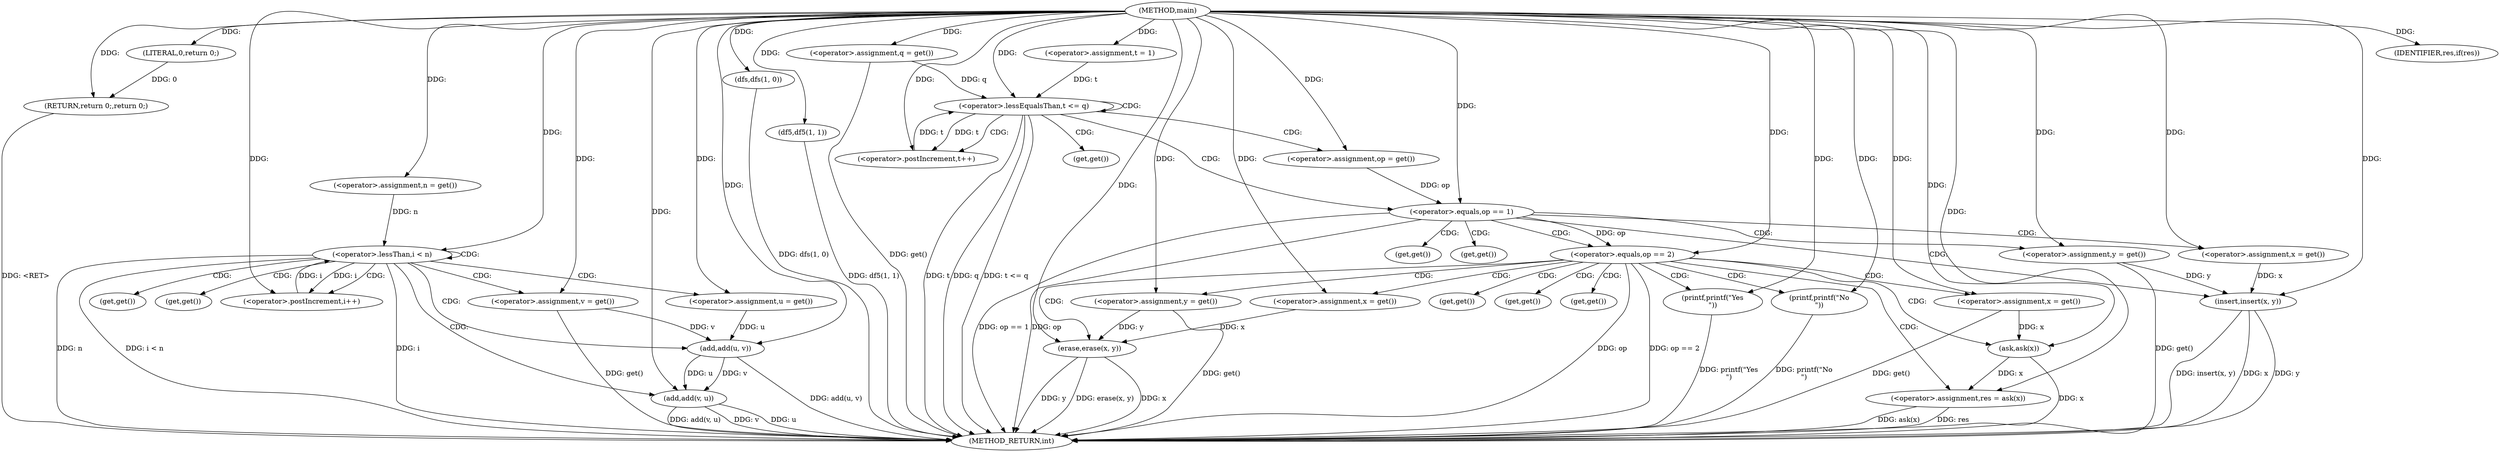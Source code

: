 digraph "main" {  
"1001041" [label = "(METHOD,main)" ]
"1001152" [label = "(METHOD_RETURN,int)" ]
"1001150" [label = "(RETURN,return 0;,return 0;)" ]
"1001044" [label = "(<operator>.assignment,n = get())" ]
"1001047" [label = "(<operator>.assignment,q = get())" ]
"1001057" [label = "(<operator>.lessThan,i < n)" ]
"1001060" [label = "(<operator>.postIncrement,i++)" ]
"1001078" [label = "(dfs,dfs(1, 0))" ]
"1001081" [label = "(df5,df5(1, 1))" ]
"1001086" [label = "(<operator>.assignment,t = 1)" ]
"1001089" [label = "(<operator>.lessEqualsThan,t <= q)" ]
"1001092" [label = "(<operator>.postIncrement,t++)" ]
"1001151" [label = "(LITERAL,0,return 0;)" ]
"1001063" [label = "(<operator>.assignment,u = get())" ]
"1001096" [label = "(<operator>.assignment,op = get())" ]
"1001067" [label = "(<operator>.assignment,v = get())" ]
"1001100" [label = "(<operator>.equals,op == 1)" ]
"1001071" [label = "(add,add(u, v))" ]
"1001074" [label = "(add,add(v, u))" ]
"1001105" [label = "(<operator>.assignment,x = get())" ]
"1001109" [label = "(<operator>.assignment,y = get())" ]
"1001112" [label = "(insert,insert(x, y))" ]
"1001117" [label = "(<operator>.equals,op == 2)" ]
"1001122" [label = "(<operator>.assignment,x = get())" ]
"1001126" [label = "(<operator>.assignment,y = get())" ]
"1001129" [label = "(erase,erase(x, y))" ]
"1001135" [label = "(<operator>.assignment,x = get())" ]
"1001139" [label = "(<operator>.assignment,res = ask(x))" ]
"1001144" [label = "(IDENTIFIER,res,if(res))" ]
"1001145" [label = "(printf,printf(\"Yes\n\"))" ]
"1001141" [label = "(ask,ask(x))" ]
"1001148" [label = "(printf,printf(\"No\n\"))" ]
"1001065" [label = "(get,get())" ]
"1001098" [label = "(get,get())" ]
"1001069" [label = "(get,get())" ]
"1001107" [label = "(get,get())" ]
"1001111" [label = "(get,get())" ]
"1001124" [label = "(get,get())" ]
"1001128" [label = "(get,get())" ]
"1001137" [label = "(get,get())" ]
  "1001047" -> "1001152"  [ label = "DDG: get()"] 
  "1001057" -> "1001152"  [ label = "DDG: i"] 
  "1001057" -> "1001152"  [ label = "DDG: n"] 
  "1001057" -> "1001152"  [ label = "DDG: i < n"] 
  "1001078" -> "1001152"  [ label = "DDG: dfs(1, 0)"] 
  "1001081" -> "1001152"  [ label = "DDG: df5(1, 1)"] 
  "1001089" -> "1001152"  [ label = "DDG: t"] 
  "1001089" -> "1001152"  [ label = "DDG: q"] 
  "1001089" -> "1001152"  [ label = "DDG: t <= q"] 
  "1001100" -> "1001152"  [ label = "DDG: op"] 
  "1001100" -> "1001152"  [ label = "DDG: op == 1"] 
  "1001117" -> "1001152"  [ label = "DDG: op"] 
  "1001117" -> "1001152"  [ label = "DDG: op == 2"] 
  "1001135" -> "1001152"  [ label = "DDG: get()"] 
  "1001139" -> "1001152"  [ label = "DDG: res"] 
  "1001141" -> "1001152"  [ label = "DDG: x"] 
  "1001139" -> "1001152"  [ label = "DDG: ask(x)"] 
  "1001148" -> "1001152"  [ label = "DDG: printf(\"No\n\")"] 
  "1001145" -> "1001152"  [ label = "DDG: printf(\"Yes\n\")"] 
  "1001126" -> "1001152"  [ label = "DDG: get()"] 
  "1001129" -> "1001152"  [ label = "DDG: x"] 
  "1001129" -> "1001152"  [ label = "DDG: y"] 
  "1001129" -> "1001152"  [ label = "DDG: erase(x, y)"] 
  "1001109" -> "1001152"  [ label = "DDG: get()"] 
  "1001112" -> "1001152"  [ label = "DDG: x"] 
  "1001112" -> "1001152"  [ label = "DDG: y"] 
  "1001112" -> "1001152"  [ label = "DDG: insert(x, y)"] 
  "1001067" -> "1001152"  [ label = "DDG: get()"] 
  "1001071" -> "1001152"  [ label = "DDG: add(u, v)"] 
  "1001074" -> "1001152"  [ label = "DDG: v"] 
  "1001074" -> "1001152"  [ label = "DDG: u"] 
  "1001074" -> "1001152"  [ label = "DDG: add(v, u)"] 
  "1001150" -> "1001152"  [ label = "DDG: <RET>"] 
  "1001151" -> "1001150"  [ label = "DDG: 0"] 
  "1001041" -> "1001150"  [ label = "DDG: "] 
  "1001041" -> "1001044"  [ label = "DDG: "] 
  "1001041" -> "1001047"  [ label = "DDG: "] 
  "1001041" -> "1001086"  [ label = "DDG: "] 
  "1001041" -> "1001151"  [ label = "DDG: "] 
  "1001060" -> "1001057"  [ label = "DDG: i"] 
  "1001041" -> "1001057"  [ label = "DDG: "] 
  "1001044" -> "1001057"  [ label = "DDG: n"] 
  "1001057" -> "1001060"  [ label = "DDG: i"] 
  "1001041" -> "1001060"  [ label = "DDG: "] 
  "1001041" -> "1001063"  [ label = "DDG: "] 
  "1001041" -> "1001078"  [ label = "DDG: "] 
  "1001041" -> "1001081"  [ label = "DDG: "] 
  "1001086" -> "1001089"  [ label = "DDG: t"] 
  "1001092" -> "1001089"  [ label = "DDG: t"] 
  "1001041" -> "1001089"  [ label = "DDG: "] 
  "1001047" -> "1001089"  [ label = "DDG: q"] 
  "1001089" -> "1001092"  [ label = "DDG: t"] 
  "1001041" -> "1001092"  [ label = "DDG: "] 
  "1001041" -> "1001096"  [ label = "DDG: "] 
  "1001041" -> "1001067"  [ label = "DDG: "] 
  "1001096" -> "1001100"  [ label = "DDG: op"] 
  "1001041" -> "1001100"  [ label = "DDG: "] 
  "1001041" -> "1001105"  [ label = "DDG: "] 
  "1001041" -> "1001109"  [ label = "DDG: "] 
  "1001063" -> "1001071"  [ label = "DDG: u"] 
  "1001041" -> "1001071"  [ label = "DDG: "] 
  "1001067" -> "1001071"  [ label = "DDG: v"] 
  "1001071" -> "1001074"  [ label = "DDG: v"] 
  "1001041" -> "1001074"  [ label = "DDG: "] 
  "1001071" -> "1001074"  [ label = "DDG: u"] 
  "1001105" -> "1001112"  [ label = "DDG: x"] 
  "1001041" -> "1001112"  [ label = "DDG: "] 
  "1001109" -> "1001112"  [ label = "DDG: y"] 
  "1001100" -> "1001117"  [ label = "DDG: op"] 
  "1001041" -> "1001117"  [ label = "DDG: "] 
  "1001041" -> "1001122"  [ label = "DDG: "] 
  "1001041" -> "1001126"  [ label = "DDG: "] 
  "1001122" -> "1001129"  [ label = "DDG: x"] 
  "1001041" -> "1001129"  [ label = "DDG: "] 
  "1001126" -> "1001129"  [ label = "DDG: y"] 
  "1001041" -> "1001135"  [ label = "DDG: "] 
  "1001141" -> "1001139"  [ label = "DDG: x"] 
  "1001041" -> "1001139"  [ label = "DDG: "] 
  "1001041" -> "1001144"  [ label = "DDG: "] 
  "1001135" -> "1001141"  [ label = "DDG: x"] 
  "1001041" -> "1001141"  [ label = "DDG: "] 
  "1001041" -> "1001145"  [ label = "DDG: "] 
  "1001041" -> "1001148"  [ label = "DDG: "] 
  "1001057" -> "1001057"  [ label = "CDG: "] 
  "1001057" -> "1001067"  [ label = "CDG: "] 
  "1001057" -> "1001069"  [ label = "CDG: "] 
  "1001057" -> "1001074"  [ label = "CDG: "] 
  "1001057" -> "1001063"  [ label = "CDG: "] 
  "1001057" -> "1001060"  [ label = "CDG: "] 
  "1001057" -> "1001071"  [ label = "CDG: "] 
  "1001057" -> "1001065"  [ label = "CDG: "] 
  "1001089" -> "1001098"  [ label = "CDG: "] 
  "1001089" -> "1001089"  [ label = "CDG: "] 
  "1001089" -> "1001096"  [ label = "CDG: "] 
  "1001089" -> "1001100"  [ label = "CDG: "] 
  "1001089" -> "1001092"  [ label = "CDG: "] 
  "1001100" -> "1001112"  [ label = "CDG: "] 
  "1001100" -> "1001105"  [ label = "CDG: "] 
  "1001100" -> "1001111"  [ label = "CDG: "] 
  "1001100" -> "1001107"  [ label = "CDG: "] 
  "1001100" -> "1001117"  [ label = "CDG: "] 
  "1001100" -> "1001109"  [ label = "CDG: "] 
  "1001117" -> "1001128"  [ label = "CDG: "] 
  "1001117" -> "1001141"  [ label = "CDG: "] 
  "1001117" -> "1001126"  [ label = "CDG: "] 
  "1001117" -> "1001124"  [ label = "CDG: "] 
  "1001117" -> "1001137"  [ label = "CDG: "] 
  "1001117" -> "1001135"  [ label = "CDG: "] 
  "1001117" -> "1001129"  [ label = "CDG: "] 
  "1001117" -> "1001122"  [ label = "CDG: "] 
  "1001117" -> "1001139"  [ label = "CDG: "] 
  "1001117" -> "1001145"  [ label = "CDG: "] 
  "1001117" -> "1001148"  [ label = "CDG: "] 
}
